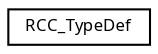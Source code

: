 digraph "Graphical Class Hierarchy"
{
  edge [fontname="Sans",fontsize="8",labelfontname="Sans",labelfontsize="8"];
  node [fontname="Sans",fontsize="8",shape=record];
  rankdir="LR";
  Node1 [label="RCC_TypeDef",height=0.2,width=0.4,color="black", fillcolor="white", style="filled",URL="$struct_r_c_c___type_def.html",tooltip="Reset and Clock Control. "];
}
